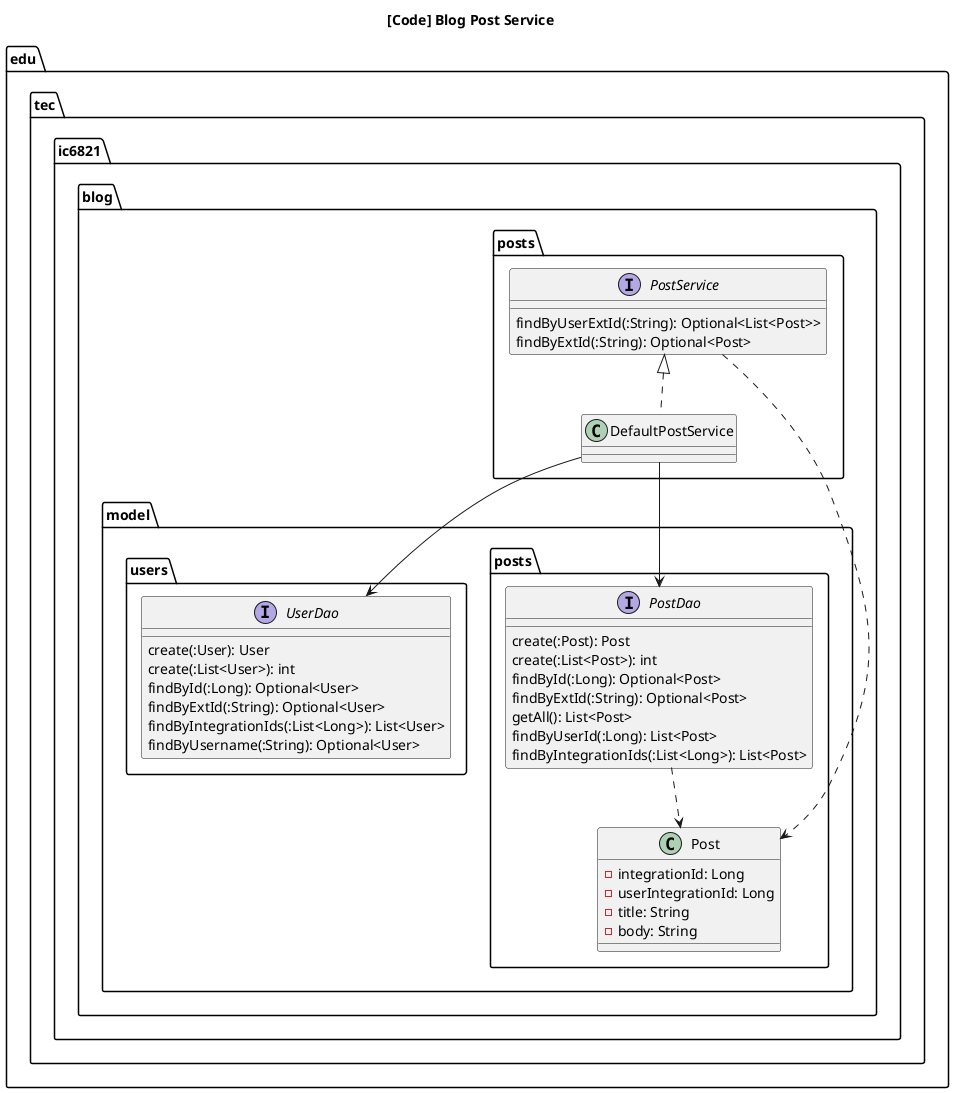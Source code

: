 @startuml

title [Code] Blog Post Service

package edu.tec.ic6821.blog {
    package posts {

        interface PostService {
            findByUserExtId(:String): Optional<List<Post>>
            findByExtId(:String): Optional<Post>
        }

        class DefaultPostService {
        }

    }

    package model.posts {
        class Post {
            - integrationId: Long
            - userIntegrationId: Long
            - title: String
            - body: String
        }

        interface PostDao {
            create(:Post): Post
            create(:List<Post>): int
            findById(:Long): Optional<Post>
            findByExtId(:String): Optional<Post>
            getAll(): List<Post>
            findByUserId(:Long): List<Post>
            findByIntegrationIds(:List<Long>): List<Post>
        }
    }

    package model.users {
        interface UserDao {
            create(:User): User
            create(:List<User>): int
            findById(:Long): Optional<User>
            findByExtId(:String): Optional<User>
            findByIntegrationIds(:List<Long>): List<User>
            findByUsername(:String): Optional<User>
        }
    }

    PostService ..> Post
    PostService <|.. DefaultPostService
    DefaultPostService --> UserDao
    DefaultPostService --> PostDao
    PostDao ..> Post
}

@enduml